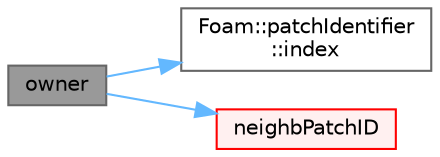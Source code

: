digraph "owner"
{
 // LATEX_PDF_SIZE
  bgcolor="transparent";
  edge [fontname=Helvetica,fontsize=10,labelfontname=Helvetica,labelfontsize=10];
  node [fontname=Helvetica,fontsize=10,shape=box,height=0.2,width=0.4];
  rankdir="LR";
  Node1 [id="Node000001",label="owner",height=0.2,width=0.4,color="gray40", fillcolor="grey60", style="filled", fontcolor="black",tooltip=" "];
  Node1 -> Node2 [id="edge1_Node000001_Node000002",color="steelblue1",style="solid",tooltip=" "];
  Node2 [id="Node000002",label="Foam::patchIdentifier\l::index",height=0.2,width=0.4,color="grey40", fillcolor="white", style="filled",URL="$classFoam_1_1patchIdentifier.html#a79494db495b9730bf3a05557f0f8fffd",tooltip=" "];
  Node1 -> Node3 [id="edge2_Node000001_Node000003",color="steelblue1",style="solid",tooltip=" "];
  Node3 [id="Node000003",label="neighbPatchID",height=0.2,width=0.4,color="red", fillcolor="#FFF0F0", style="filled",URL="$classFoam_1_1cyclicPolyPatch.html#afc2149e80f0785ace675c205b80eb6bc",tooltip=" "];
}
